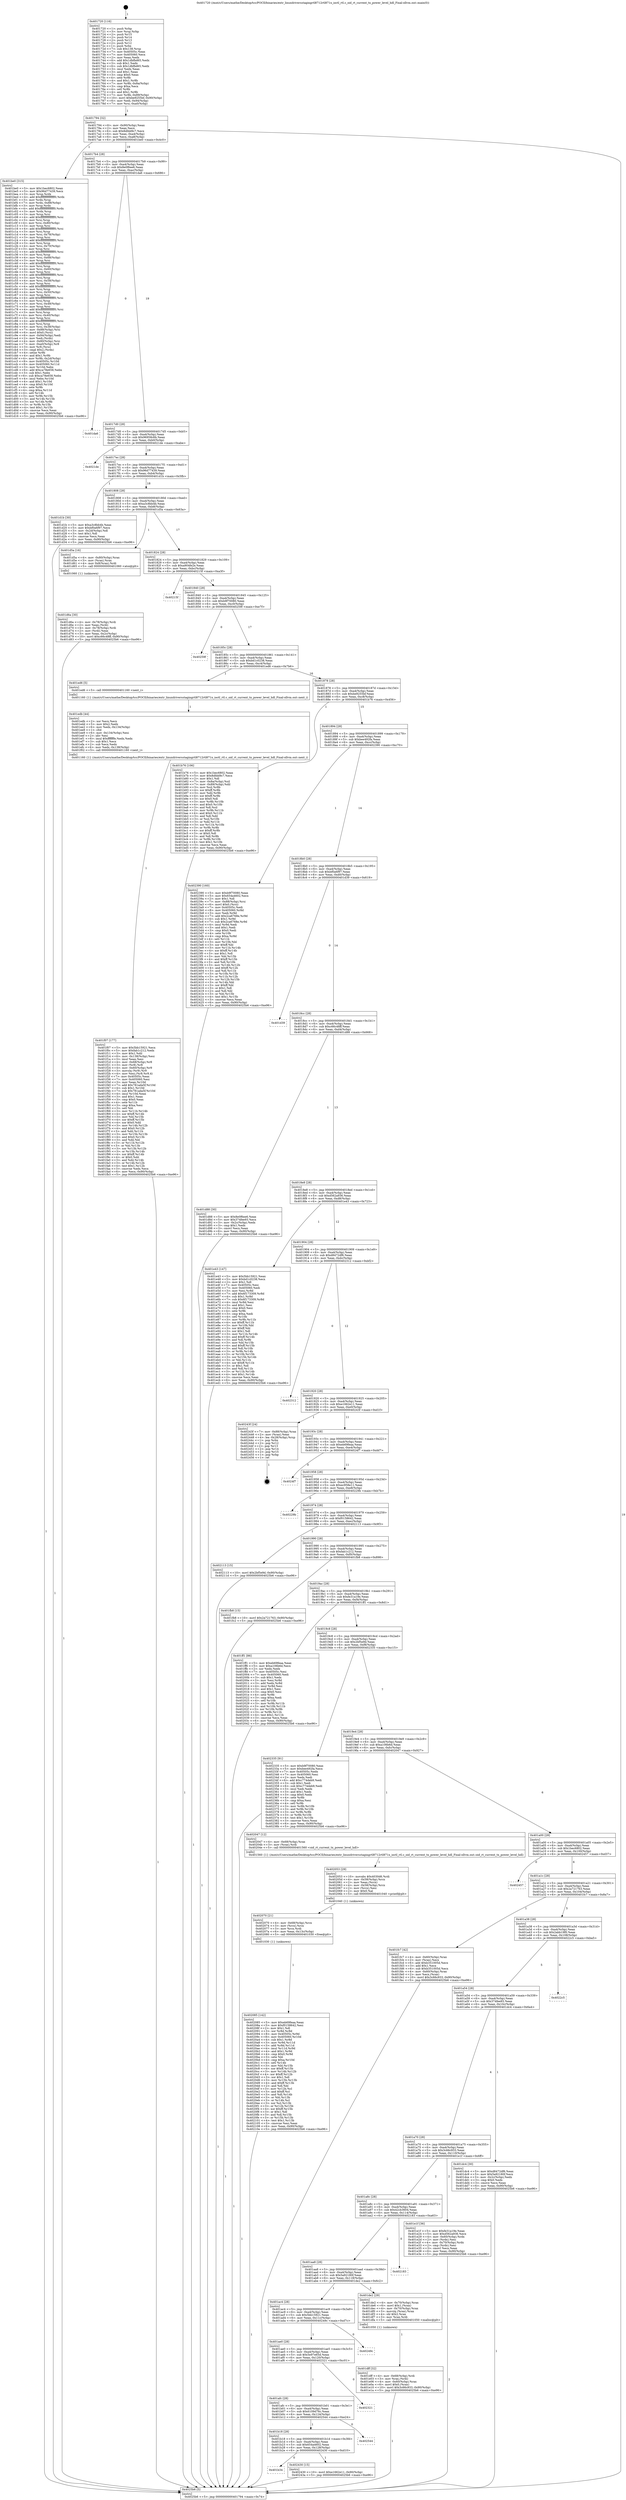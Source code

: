 digraph "0x401720" {
  label = "0x401720 (/mnt/c/Users/mathe/Desktop/tcc/POCII/binaries/extr_linuxdriversstagingrtl8712rtl871x_ioctl_rtl.c_oid_rt_current_tx_power_level_hdl_Final-ollvm.out::main(0))"
  labelloc = "t"
  node[shape=record]

  Entry [label="",width=0.3,height=0.3,shape=circle,fillcolor=black,style=filled]
  "0x401794" [label="{
     0x401794 [32]\l
     | [instrs]\l
     &nbsp;&nbsp;0x401794 \<+6\>: mov -0x90(%rbp),%eax\l
     &nbsp;&nbsp;0x40179a \<+2\>: mov %eax,%ecx\l
     &nbsp;&nbsp;0x40179c \<+6\>: sub $0x8dfdd9c7,%ecx\l
     &nbsp;&nbsp;0x4017a2 \<+6\>: mov %eax,-0xa4(%rbp)\l
     &nbsp;&nbsp;0x4017a8 \<+6\>: mov %ecx,-0xa8(%rbp)\l
     &nbsp;&nbsp;0x4017ae \<+6\>: je 0000000000401be0 \<main+0x4c0\>\l
  }"]
  "0x401be0" [label="{
     0x401be0 [315]\l
     | [instrs]\l
     &nbsp;&nbsp;0x401be0 \<+5\>: mov $0x1bec6802,%eax\l
     &nbsp;&nbsp;0x401be5 \<+5\>: mov $0x96d77439,%ecx\l
     &nbsp;&nbsp;0x401bea \<+3\>: mov %rsp,%rdx\l
     &nbsp;&nbsp;0x401bed \<+4\>: add $0xfffffffffffffff0,%rdx\l
     &nbsp;&nbsp;0x401bf1 \<+3\>: mov %rdx,%rsp\l
     &nbsp;&nbsp;0x401bf4 \<+7\>: mov %rdx,-0x88(%rbp)\l
     &nbsp;&nbsp;0x401bfb \<+3\>: mov %rsp,%rdx\l
     &nbsp;&nbsp;0x401bfe \<+4\>: add $0xfffffffffffffff0,%rdx\l
     &nbsp;&nbsp;0x401c02 \<+3\>: mov %rdx,%rsp\l
     &nbsp;&nbsp;0x401c05 \<+3\>: mov %rsp,%rsi\l
     &nbsp;&nbsp;0x401c08 \<+4\>: add $0xfffffffffffffff0,%rsi\l
     &nbsp;&nbsp;0x401c0c \<+3\>: mov %rsi,%rsp\l
     &nbsp;&nbsp;0x401c0f \<+4\>: mov %rsi,-0x80(%rbp)\l
     &nbsp;&nbsp;0x401c13 \<+3\>: mov %rsp,%rsi\l
     &nbsp;&nbsp;0x401c16 \<+4\>: add $0xfffffffffffffff0,%rsi\l
     &nbsp;&nbsp;0x401c1a \<+3\>: mov %rsi,%rsp\l
     &nbsp;&nbsp;0x401c1d \<+4\>: mov %rsi,-0x78(%rbp)\l
     &nbsp;&nbsp;0x401c21 \<+3\>: mov %rsp,%rsi\l
     &nbsp;&nbsp;0x401c24 \<+4\>: add $0xfffffffffffffff0,%rsi\l
     &nbsp;&nbsp;0x401c28 \<+3\>: mov %rsi,%rsp\l
     &nbsp;&nbsp;0x401c2b \<+4\>: mov %rsi,-0x70(%rbp)\l
     &nbsp;&nbsp;0x401c2f \<+3\>: mov %rsp,%rsi\l
     &nbsp;&nbsp;0x401c32 \<+4\>: add $0xfffffffffffffff0,%rsi\l
     &nbsp;&nbsp;0x401c36 \<+3\>: mov %rsi,%rsp\l
     &nbsp;&nbsp;0x401c39 \<+4\>: mov %rsi,-0x68(%rbp)\l
     &nbsp;&nbsp;0x401c3d \<+3\>: mov %rsp,%rsi\l
     &nbsp;&nbsp;0x401c40 \<+4\>: add $0xfffffffffffffff0,%rsi\l
     &nbsp;&nbsp;0x401c44 \<+3\>: mov %rsi,%rsp\l
     &nbsp;&nbsp;0x401c47 \<+4\>: mov %rsi,-0x60(%rbp)\l
     &nbsp;&nbsp;0x401c4b \<+3\>: mov %rsp,%rsi\l
     &nbsp;&nbsp;0x401c4e \<+4\>: add $0xfffffffffffffff0,%rsi\l
     &nbsp;&nbsp;0x401c52 \<+3\>: mov %rsi,%rsp\l
     &nbsp;&nbsp;0x401c55 \<+4\>: mov %rsi,-0x58(%rbp)\l
     &nbsp;&nbsp;0x401c59 \<+3\>: mov %rsp,%rsi\l
     &nbsp;&nbsp;0x401c5c \<+4\>: add $0xfffffffffffffff0,%rsi\l
     &nbsp;&nbsp;0x401c60 \<+3\>: mov %rsi,%rsp\l
     &nbsp;&nbsp;0x401c63 \<+4\>: mov %rsi,-0x50(%rbp)\l
     &nbsp;&nbsp;0x401c67 \<+3\>: mov %rsp,%rsi\l
     &nbsp;&nbsp;0x401c6a \<+4\>: add $0xfffffffffffffff0,%rsi\l
     &nbsp;&nbsp;0x401c6e \<+3\>: mov %rsi,%rsp\l
     &nbsp;&nbsp;0x401c71 \<+4\>: mov %rsi,-0x48(%rbp)\l
     &nbsp;&nbsp;0x401c75 \<+3\>: mov %rsp,%rsi\l
     &nbsp;&nbsp;0x401c78 \<+4\>: add $0xfffffffffffffff0,%rsi\l
     &nbsp;&nbsp;0x401c7c \<+3\>: mov %rsi,%rsp\l
     &nbsp;&nbsp;0x401c7f \<+4\>: mov %rsi,-0x40(%rbp)\l
     &nbsp;&nbsp;0x401c83 \<+3\>: mov %rsp,%rsi\l
     &nbsp;&nbsp;0x401c86 \<+4\>: add $0xfffffffffffffff0,%rsi\l
     &nbsp;&nbsp;0x401c8a \<+3\>: mov %rsi,%rsp\l
     &nbsp;&nbsp;0x401c8d \<+4\>: mov %rsi,-0x38(%rbp)\l
     &nbsp;&nbsp;0x401c91 \<+7\>: mov -0x88(%rbp),%rsi\l
     &nbsp;&nbsp;0x401c98 \<+6\>: movl $0x0,(%rsi)\l
     &nbsp;&nbsp;0x401c9e \<+6\>: mov -0x94(%rbp),%edi\l
     &nbsp;&nbsp;0x401ca4 \<+2\>: mov %edi,(%rdx)\l
     &nbsp;&nbsp;0x401ca6 \<+4\>: mov -0x80(%rbp),%rsi\l
     &nbsp;&nbsp;0x401caa \<+7\>: mov -0xa0(%rbp),%r8\l
     &nbsp;&nbsp;0x401cb1 \<+3\>: mov %r8,(%rsi)\l
     &nbsp;&nbsp;0x401cb4 \<+3\>: cmpl $0x2,(%rdx)\l
     &nbsp;&nbsp;0x401cb7 \<+4\>: setne %r9b\l
     &nbsp;&nbsp;0x401cbb \<+4\>: and $0x1,%r9b\l
     &nbsp;&nbsp;0x401cbf \<+4\>: mov %r9b,-0x2d(%rbp)\l
     &nbsp;&nbsp;0x401cc3 \<+8\>: mov 0x40505c,%r10d\l
     &nbsp;&nbsp;0x401ccb \<+8\>: mov 0x405060,%r11d\l
     &nbsp;&nbsp;0x401cd3 \<+3\>: mov %r10d,%ebx\l
     &nbsp;&nbsp;0x401cd6 \<+6\>: add $0xca78e658,%ebx\l
     &nbsp;&nbsp;0x401cdc \<+3\>: sub $0x1,%ebx\l
     &nbsp;&nbsp;0x401cdf \<+6\>: sub $0xca78e658,%ebx\l
     &nbsp;&nbsp;0x401ce5 \<+4\>: imul %ebx,%r10d\l
     &nbsp;&nbsp;0x401ce9 \<+4\>: and $0x1,%r10d\l
     &nbsp;&nbsp;0x401ced \<+4\>: cmp $0x0,%r10d\l
     &nbsp;&nbsp;0x401cf1 \<+4\>: sete %r9b\l
     &nbsp;&nbsp;0x401cf5 \<+4\>: cmp $0xa,%r11d\l
     &nbsp;&nbsp;0x401cf9 \<+4\>: setl %r14b\l
     &nbsp;&nbsp;0x401cfd \<+3\>: mov %r9b,%r15b\l
     &nbsp;&nbsp;0x401d00 \<+3\>: and %r14b,%r15b\l
     &nbsp;&nbsp;0x401d03 \<+3\>: xor %r14b,%r9b\l
     &nbsp;&nbsp;0x401d06 \<+3\>: or %r9b,%r15b\l
     &nbsp;&nbsp;0x401d09 \<+4\>: test $0x1,%r15b\l
     &nbsp;&nbsp;0x401d0d \<+3\>: cmovne %ecx,%eax\l
     &nbsp;&nbsp;0x401d10 \<+6\>: mov %eax,-0x90(%rbp)\l
     &nbsp;&nbsp;0x401d16 \<+5\>: jmp 00000000004025b6 \<main+0xe96\>\l
  }"]
  "0x4017b4" [label="{
     0x4017b4 [28]\l
     | [instrs]\l
     &nbsp;&nbsp;0x4017b4 \<+5\>: jmp 00000000004017b9 \<main+0x99\>\l
     &nbsp;&nbsp;0x4017b9 \<+6\>: mov -0xa4(%rbp),%eax\l
     &nbsp;&nbsp;0x4017bf \<+5\>: sub $0x8e0f6ee6,%eax\l
     &nbsp;&nbsp;0x4017c4 \<+6\>: mov %eax,-0xac(%rbp)\l
     &nbsp;&nbsp;0x4017ca \<+6\>: je 0000000000401da6 \<main+0x686\>\l
  }"]
  Exit [label="",width=0.3,height=0.3,shape=circle,fillcolor=black,style=filled,peripheries=2]
  "0x401da6" [label="{
     0x401da6\l
  }", style=dashed]
  "0x4017d0" [label="{
     0x4017d0 [28]\l
     | [instrs]\l
     &nbsp;&nbsp;0x4017d0 \<+5\>: jmp 00000000004017d5 \<main+0xb5\>\l
     &nbsp;&nbsp;0x4017d5 \<+6\>: mov -0xa4(%rbp),%eax\l
     &nbsp;&nbsp;0x4017db \<+5\>: sub $0x96958c6b,%eax\l
     &nbsp;&nbsp;0x4017e0 \<+6\>: mov %eax,-0xb0(%rbp)\l
     &nbsp;&nbsp;0x4017e6 \<+6\>: je 00000000004021de \<main+0xabe\>\l
  }"]
  "0x401b34" [label="{
     0x401b34\l
  }", style=dashed]
  "0x4021de" [label="{
     0x4021de\l
  }", style=dashed]
  "0x4017ec" [label="{
     0x4017ec [28]\l
     | [instrs]\l
     &nbsp;&nbsp;0x4017ec \<+5\>: jmp 00000000004017f1 \<main+0xd1\>\l
     &nbsp;&nbsp;0x4017f1 \<+6\>: mov -0xa4(%rbp),%eax\l
     &nbsp;&nbsp;0x4017f7 \<+5\>: sub $0x96d77439,%eax\l
     &nbsp;&nbsp;0x4017fc \<+6\>: mov %eax,-0xb4(%rbp)\l
     &nbsp;&nbsp;0x401802 \<+6\>: je 0000000000401d1b \<main+0x5fb\>\l
  }"]
  "0x402430" [label="{
     0x402430 [15]\l
     | [instrs]\l
     &nbsp;&nbsp;0x402430 \<+10\>: movl $0xe1662e11,-0x90(%rbp)\l
     &nbsp;&nbsp;0x40243a \<+5\>: jmp 00000000004025b6 \<main+0xe96\>\l
  }"]
  "0x401d1b" [label="{
     0x401d1b [30]\l
     | [instrs]\l
     &nbsp;&nbsp;0x401d1b \<+5\>: mov $0xa3c8bb4b,%eax\l
     &nbsp;&nbsp;0x401d20 \<+5\>: mov $0xbf0a6f97,%ecx\l
     &nbsp;&nbsp;0x401d25 \<+3\>: mov -0x2d(%rbp),%dl\l
     &nbsp;&nbsp;0x401d28 \<+3\>: test $0x1,%dl\l
     &nbsp;&nbsp;0x401d2b \<+3\>: cmovne %ecx,%eax\l
     &nbsp;&nbsp;0x401d2e \<+6\>: mov %eax,-0x90(%rbp)\l
     &nbsp;&nbsp;0x401d34 \<+5\>: jmp 00000000004025b6 \<main+0xe96\>\l
  }"]
  "0x401808" [label="{
     0x401808 [28]\l
     | [instrs]\l
     &nbsp;&nbsp;0x401808 \<+5\>: jmp 000000000040180d \<main+0xed\>\l
     &nbsp;&nbsp;0x40180d \<+6\>: mov -0xa4(%rbp),%eax\l
     &nbsp;&nbsp;0x401813 \<+5\>: sub $0xa3c8bb4b,%eax\l
     &nbsp;&nbsp;0x401818 \<+6\>: mov %eax,-0xb8(%rbp)\l
     &nbsp;&nbsp;0x40181e \<+6\>: je 0000000000401d5a \<main+0x63a\>\l
  }"]
  "0x401b18" [label="{
     0x401b18 [28]\l
     | [instrs]\l
     &nbsp;&nbsp;0x401b18 \<+5\>: jmp 0000000000401b1d \<main+0x3fd\>\l
     &nbsp;&nbsp;0x401b1d \<+6\>: mov -0xa4(%rbp),%eax\l
     &nbsp;&nbsp;0x401b23 \<+5\>: sub $0x654a4602,%eax\l
     &nbsp;&nbsp;0x401b28 \<+6\>: mov %eax,-0x128(%rbp)\l
     &nbsp;&nbsp;0x401b2e \<+6\>: je 0000000000402430 \<main+0xd10\>\l
  }"]
  "0x401d5a" [label="{
     0x401d5a [16]\l
     | [instrs]\l
     &nbsp;&nbsp;0x401d5a \<+4\>: mov -0x80(%rbp),%rax\l
     &nbsp;&nbsp;0x401d5e \<+3\>: mov (%rax),%rax\l
     &nbsp;&nbsp;0x401d61 \<+4\>: mov 0x8(%rax),%rdi\l
     &nbsp;&nbsp;0x401d65 \<+5\>: call 0000000000401060 \<atoi@plt\>\l
     | [calls]\l
     &nbsp;&nbsp;0x401060 \{1\} (unknown)\l
  }"]
  "0x401824" [label="{
     0x401824 [28]\l
     | [instrs]\l
     &nbsp;&nbsp;0x401824 \<+5\>: jmp 0000000000401829 \<main+0x109\>\l
     &nbsp;&nbsp;0x401829 \<+6\>: mov -0xa4(%rbp),%eax\l
     &nbsp;&nbsp;0x40182f \<+5\>: sub $0xa904fe2e,%eax\l
     &nbsp;&nbsp;0x401834 \<+6\>: mov %eax,-0xbc(%rbp)\l
     &nbsp;&nbsp;0x40183a \<+6\>: je 000000000040215f \<main+0xa3f\>\l
  }"]
  "0x402544" [label="{
     0x402544\l
  }", style=dashed]
  "0x40215f" [label="{
     0x40215f\l
  }", style=dashed]
  "0x401840" [label="{
     0x401840 [28]\l
     | [instrs]\l
     &nbsp;&nbsp;0x401840 \<+5\>: jmp 0000000000401845 \<main+0x125\>\l
     &nbsp;&nbsp;0x401845 \<+6\>: mov -0xa4(%rbp),%eax\l
     &nbsp;&nbsp;0x40184b \<+5\>: sub $0xb9f70080,%eax\l
     &nbsp;&nbsp;0x401850 \<+6\>: mov %eax,-0xc0(%rbp)\l
     &nbsp;&nbsp;0x401856 \<+6\>: je 000000000040259f \<main+0xe7f\>\l
  }"]
  "0x401afc" [label="{
     0x401afc [28]\l
     | [instrs]\l
     &nbsp;&nbsp;0x401afc \<+5\>: jmp 0000000000401b01 \<main+0x3e1\>\l
     &nbsp;&nbsp;0x401b01 \<+6\>: mov -0xa4(%rbp),%eax\l
     &nbsp;&nbsp;0x401b07 \<+5\>: sub $0x6109d76c,%eax\l
     &nbsp;&nbsp;0x401b0c \<+6\>: mov %eax,-0x124(%rbp)\l
     &nbsp;&nbsp;0x401b12 \<+6\>: je 0000000000402544 \<main+0xe24\>\l
  }"]
  "0x40259f" [label="{
     0x40259f\l
  }", style=dashed]
  "0x40185c" [label="{
     0x40185c [28]\l
     | [instrs]\l
     &nbsp;&nbsp;0x40185c \<+5\>: jmp 0000000000401861 \<main+0x141\>\l
     &nbsp;&nbsp;0x401861 \<+6\>: mov -0xa4(%rbp),%eax\l
     &nbsp;&nbsp;0x401867 \<+5\>: sub $0xbd1c0238,%eax\l
     &nbsp;&nbsp;0x40186c \<+6\>: mov %eax,-0xc4(%rbp)\l
     &nbsp;&nbsp;0x401872 \<+6\>: je 0000000000401ed6 \<main+0x7b6\>\l
  }"]
  "0x402321" [label="{
     0x402321\l
  }", style=dashed]
  "0x401ed6" [label="{
     0x401ed6 [5]\l
     | [instrs]\l
     &nbsp;&nbsp;0x401ed6 \<+5\>: call 0000000000401160 \<next_i\>\l
     | [calls]\l
     &nbsp;&nbsp;0x401160 \{1\} (/mnt/c/Users/mathe/Desktop/tcc/POCII/binaries/extr_linuxdriversstagingrtl8712rtl871x_ioctl_rtl.c_oid_rt_current_tx_power_level_hdl_Final-ollvm.out::next_i)\l
  }"]
  "0x401878" [label="{
     0x401878 [28]\l
     | [instrs]\l
     &nbsp;&nbsp;0x401878 \<+5\>: jmp 000000000040187d \<main+0x15d\>\l
     &nbsp;&nbsp;0x40187d \<+6\>: mov -0xa4(%rbp),%eax\l
     &nbsp;&nbsp;0x401883 \<+5\>: sub $0xbe9255bf,%eax\l
     &nbsp;&nbsp;0x401888 \<+6\>: mov %eax,-0xc8(%rbp)\l
     &nbsp;&nbsp;0x40188e \<+6\>: je 0000000000401b76 \<main+0x456\>\l
  }"]
  "0x401ae0" [label="{
     0x401ae0 [28]\l
     | [instrs]\l
     &nbsp;&nbsp;0x401ae0 \<+5\>: jmp 0000000000401ae5 \<main+0x3c5\>\l
     &nbsp;&nbsp;0x401ae5 \<+6\>: mov -0xa4(%rbp),%eax\l
     &nbsp;&nbsp;0x401aeb \<+5\>: sub $0x5e97e65d,%eax\l
     &nbsp;&nbsp;0x401af0 \<+6\>: mov %eax,-0x120(%rbp)\l
     &nbsp;&nbsp;0x401af6 \<+6\>: je 0000000000402321 \<main+0xc01\>\l
  }"]
  "0x401b76" [label="{
     0x401b76 [106]\l
     | [instrs]\l
     &nbsp;&nbsp;0x401b76 \<+5\>: mov $0x1bec6802,%eax\l
     &nbsp;&nbsp;0x401b7b \<+5\>: mov $0x8dfdd9c7,%ecx\l
     &nbsp;&nbsp;0x401b80 \<+2\>: mov $0x1,%dl\l
     &nbsp;&nbsp;0x401b82 \<+7\>: mov -0x8a(%rbp),%sil\l
     &nbsp;&nbsp;0x401b89 \<+7\>: mov -0x89(%rbp),%dil\l
     &nbsp;&nbsp;0x401b90 \<+3\>: mov %sil,%r8b\l
     &nbsp;&nbsp;0x401b93 \<+4\>: xor $0xff,%r8b\l
     &nbsp;&nbsp;0x401b97 \<+3\>: mov %dil,%r9b\l
     &nbsp;&nbsp;0x401b9a \<+4\>: xor $0xff,%r9b\l
     &nbsp;&nbsp;0x401b9e \<+3\>: xor $0x0,%dl\l
     &nbsp;&nbsp;0x401ba1 \<+3\>: mov %r8b,%r10b\l
     &nbsp;&nbsp;0x401ba4 \<+4\>: and $0x0,%r10b\l
     &nbsp;&nbsp;0x401ba8 \<+3\>: and %dl,%sil\l
     &nbsp;&nbsp;0x401bab \<+3\>: mov %r9b,%r11b\l
     &nbsp;&nbsp;0x401bae \<+4\>: and $0x0,%r11b\l
     &nbsp;&nbsp;0x401bb2 \<+3\>: and %dl,%dil\l
     &nbsp;&nbsp;0x401bb5 \<+3\>: or %sil,%r10b\l
     &nbsp;&nbsp;0x401bb8 \<+3\>: or %dil,%r11b\l
     &nbsp;&nbsp;0x401bbb \<+3\>: xor %r11b,%r10b\l
     &nbsp;&nbsp;0x401bbe \<+3\>: or %r9b,%r8b\l
     &nbsp;&nbsp;0x401bc1 \<+4\>: xor $0xff,%r8b\l
     &nbsp;&nbsp;0x401bc5 \<+3\>: or $0x0,%dl\l
     &nbsp;&nbsp;0x401bc8 \<+3\>: and %dl,%r8b\l
     &nbsp;&nbsp;0x401bcb \<+3\>: or %r8b,%r10b\l
     &nbsp;&nbsp;0x401bce \<+4\>: test $0x1,%r10b\l
     &nbsp;&nbsp;0x401bd2 \<+3\>: cmovne %ecx,%eax\l
     &nbsp;&nbsp;0x401bd5 \<+6\>: mov %eax,-0x90(%rbp)\l
     &nbsp;&nbsp;0x401bdb \<+5\>: jmp 00000000004025b6 \<main+0xe96\>\l
  }"]
  "0x401894" [label="{
     0x401894 [28]\l
     | [instrs]\l
     &nbsp;&nbsp;0x401894 \<+5\>: jmp 0000000000401899 \<main+0x179\>\l
     &nbsp;&nbsp;0x401899 \<+6\>: mov -0xa4(%rbp),%eax\l
     &nbsp;&nbsp;0x40189f \<+5\>: sub $0xbee492fa,%eax\l
     &nbsp;&nbsp;0x4018a4 \<+6\>: mov %eax,-0xcc(%rbp)\l
     &nbsp;&nbsp;0x4018aa \<+6\>: je 0000000000402390 \<main+0xc70\>\l
  }"]
  "0x4025b6" [label="{
     0x4025b6 [5]\l
     | [instrs]\l
     &nbsp;&nbsp;0x4025b6 \<+5\>: jmp 0000000000401794 \<main+0x74\>\l
  }"]
  "0x401720" [label="{
     0x401720 [116]\l
     | [instrs]\l
     &nbsp;&nbsp;0x401720 \<+1\>: push %rbp\l
     &nbsp;&nbsp;0x401721 \<+3\>: mov %rsp,%rbp\l
     &nbsp;&nbsp;0x401724 \<+2\>: push %r15\l
     &nbsp;&nbsp;0x401726 \<+2\>: push %r14\l
     &nbsp;&nbsp;0x401728 \<+2\>: push %r13\l
     &nbsp;&nbsp;0x40172a \<+2\>: push %r12\l
     &nbsp;&nbsp;0x40172c \<+1\>: push %rbx\l
     &nbsp;&nbsp;0x40172d \<+7\>: sub $0x138,%rsp\l
     &nbsp;&nbsp;0x401734 \<+7\>: mov 0x40505c,%eax\l
     &nbsp;&nbsp;0x40173b \<+7\>: mov 0x405060,%ecx\l
     &nbsp;&nbsp;0x401742 \<+2\>: mov %eax,%edx\l
     &nbsp;&nbsp;0x401744 \<+6\>: add $0x1dbfbd65,%edx\l
     &nbsp;&nbsp;0x40174a \<+3\>: sub $0x1,%edx\l
     &nbsp;&nbsp;0x40174d \<+6\>: sub $0x1dbfbd65,%edx\l
     &nbsp;&nbsp;0x401753 \<+3\>: imul %edx,%eax\l
     &nbsp;&nbsp;0x401756 \<+3\>: and $0x1,%eax\l
     &nbsp;&nbsp;0x401759 \<+3\>: cmp $0x0,%eax\l
     &nbsp;&nbsp;0x40175c \<+4\>: sete %r8b\l
     &nbsp;&nbsp;0x401760 \<+4\>: and $0x1,%r8b\l
     &nbsp;&nbsp;0x401764 \<+7\>: mov %r8b,-0x8a(%rbp)\l
     &nbsp;&nbsp;0x40176b \<+3\>: cmp $0xa,%ecx\l
     &nbsp;&nbsp;0x40176e \<+4\>: setl %r8b\l
     &nbsp;&nbsp;0x401772 \<+4\>: and $0x1,%r8b\l
     &nbsp;&nbsp;0x401776 \<+7\>: mov %r8b,-0x89(%rbp)\l
     &nbsp;&nbsp;0x40177d \<+10\>: movl $0xbe9255bf,-0x90(%rbp)\l
     &nbsp;&nbsp;0x401787 \<+6\>: mov %edi,-0x94(%rbp)\l
     &nbsp;&nbsp;0x40178d \<+7\>: mov %rsi,-0xa0(%rbp)\l
  }"]
  "0x40249c" [label="{
     0x40249c\l
  }", style=dashed]
  "0x401d6a" [label="{
     0x401d6a [30]\l
     | [instrs]\l
     &nbsp;&nbsp;0x401d6a \<+4\>: mov -0x78(%rbp),%rdi\l
     &nbsp;&nbsp;0x401d6e \<+2\>: mov %eax,(%rdi)\l
     &nbsp;&nbsp;0x401d70 \<+4\>: mov -0x78(%rbp),%rdi\l
     &nbsp;&nbsp;0x401d74 \<+2\>: mov (%rdi),%eax\l
     &nbsp;&nbsp;0x401d76 \<+3\>: mov %eax,-0x2c(%rbp)\l
     &nbsp;&nbsp;0x401d79 \<+10\>: movl $0xc66c48ff,-0x90(%rbp)\l
     &nbsp;&nbsp;0x401d83 \<+5\>: jmp 00000000004025b6 \<main+0xe96\>\l
  }"]
  "0x402085" [label="{
     0x402085 [142]\l
     | [instrs]\l
     &nbsp;&nbsp;0x402085 \<+5\>: mov $0xeb69feaa,%eax\l
     &nbsp;&nbsp;0x40208a \<+5\>: mov $0xf0158642,%esi\l
     &nbsp;&nbsp;0x40208f \<+2\>: mov $0x1,%dl\l
     &nbsp;&nbsp;0x402091 \<+3\>: xor %r8d,%r8d\l
     &nbsp;&nbsp;0x402094 \<+8\>: mov 0x40505c,%r9d\l
     &nbsp;&nbsp;0x40209c \<+8\>: mov 0x405060,%r10d\l
     &nbsp;&nbsp;0x4020a4 \<+4\>: sub $0x1,%r8d\l
     &nbsp;&nbsp;0x4020a8 \<+3\>: mov %r9d,%r11d\l
     &nbsp;&nbsp;0x4020ab \<+3\>: add %r8d,%r11d\l
     &nbsp;&nbsp;0x4020ae \<+4\>: imul %r11d,%r9d\l
     &nbsp;&nbsp;0x4020b2 \<+4\>: and $0x1,%r9d\l
     &nbsp;&nbsp;0x4020b6 \<+4\>: cmp $0x0,%r9d\l
     &nbsp;&nbsp;0x4020ba \<+3\>: sete %bl\l
     &nbsp;&nbsp;0x4020bd \<+4\>: cmp $0xa,%r10d\l
     &nbsp;&nbsp;0x4020c1 \<+4\>: setl %r14b\l
     &nbsp;&nbsp;0x4020c5 \<+3\>: mov %bl,%r15b\l
     &nbsp;&nbsp;0x4020c8 \<+4\>: xor $0xff,%r15b\l
     &nbsp;&nbsp;0x4020cc \<+3\>: mov %r14b,%r12b\l
     &nbsp;&nbsp;0x4020cf \<+4\>: xor $0xff,%r12b\l
     &nbsp;&nbsp;0x4020d3 \<+3\>: xor $0x1,%dl\l
     &nbsp;&nbsp;0x4020d6 \<+3\>: mov %r15b,%r13b\l
     &nbsp;&nbsp;0x4020d9 \<+4\>: and $0xff,%r13b\l
     &nbsp;&nbsp;0x4020dd \<+2\>: and %dl,%bl\l
     &nbsp;&nbsp;0x4020df \<+3\>: mov %r12b,%cl\l
     &nbsp;&nbsp;0x4020e2 \<+3\>: and $0xff,%cl\l
     &nbsp;&nbsp;0x4020e5 \<+3\>: and %dl,%r14b\l
     &nbsp;&nbsp;0x4020e8 \<+3\>: or %bl,%r13b\l
     &nbsp;&nbsp;0x4020eb \<+3\>: or %r14b,%cl\l
     &nbsp;&nbsp;0x4020ee \<+3\>: xor %cl,%r13b\l
     &nbsp;&nbsp;0x4020f1 \<+3\>: or %r12b,%r15b\l
     &nbsp;&nbsp;0x4020f4 \<+4\>: xor $0xff,%r15b\l
     &nbsp;&nbsp;0x4020f8 \<+3\>: or $0x1,%dl\l
     &nbsp;&nbsp;0x4020fb \<+3\>: and %dl,%r15b\l
     &nbsp;&nbsp;0x4020fe \<+3\>: or %r15b,%r13b\l
     &nbsp;&nbsp;0x402101 \<+4\>: test $0x1,%r13b\l
     &nbsp;&nbsp;0x402105 \<+3\>: cmovne %esi,%eax\l
     &nbsp;&nbsp;0x402108 \<+6\>: mov %eax,-0x90(%rbp)\l
     &nbsp;&nbsp;0x40210e \<+5\>: jmp 00000000004025b6 \<main+0xe96\>\l
  }"]
  "0x402390" [label="{
     0x402390 [160]\l
     | [instrs]\l
     &nbsp;&nbsp;0x402390 \<+5\>: mov $0xb9f70080,%eax\l
     &nbsp;&nbsp;0x402395 \<+5\>: mov $0x654a4602,%ecx\l
     &nbsp;&nbsp;0x40239a \<+2\>: mov $0x1,%dl\l
     &nbsp;&nbsp;0x40239c \<+7\>: mov -0x88(%rbp),%rsi\l
     &nbsp;&nbsp;0x4023a3 \<+6\>: movl $0x0,(%rsi)\l
     &nbsp;&nbsp;0x4023a9 \<+7\>: mov 0x40505c,%edi\l
     &nbsp;&nbsp;0x4023b0 \<+8\>: mov 0x405060,%r8d\l
     &nbsp;&nbsp;0x4023b8 \<+3\>: mov %edi,%r9d\l
     &nbsp;&nbsp;0x4023bb \<+7\>: add $0x2ca6768e,%r9d\l
     &nbsp;&nbsp;0x4023c2 \<+4\>: sub $0x1,%r9d\l
     &nbsp;&nbsp;0x4023c6 \<+7\>: sub $0x2ca6768e,%r9d\l
     &nbsp;&nbsp;0x4023cd \<+4\>: imul %r9d,%edi\l
     &nbsp;&nbsp;0x4023d1 \<+3\>: and $0x1,%edi\l
     &nbsp;&nbsp;0x4023d4 \<+3\>: cmp $0x0,%edi\l
     &nbsp;&nbsp;0x4023d7 \<+4\>: sete %r10b\l
     &nbsp;&nbsp;0x4023db \<+4\>: cmp $0xa,%r8d\l
     &nbsp;&nbsp;0x4023df \<+4\>: setl %r11b\l
     &nbsp;&nbsp;0x4023e3 \<+3\>: mov %r10b,%bl\l
     &nbsp;&nbsp;0x4023e6 \<+3\>: xor $0xff,%bl\l
     &nbsp;&nbsp;0x4023e9 \<+3\>: mov %r11b,%r14b\l
     &nbsp;&nbsp;0x4023ec \<+4\>: xor $0xff,%r14b\l
     &nbsp;&nbsp;0x4023f0 \<+3\>: xor $0x1,%dl\l
     &nbsp;&nbsp;0x4023f3 \<+3\>: mov %bl,%r15b\l
     &nbsp;&nbsp;0x4023f6 \<+4\>: and $0xff,%r15b\l
     &nbsp;&nbsp;0x4023fa \<+3\>: and %dl,%r10b\l
     &nbsp;&nbsp;0x4023fd \<+3\>: mov %r14b,%r12b\l
     &nbsp;&nbsp;0x402400 \<+4\>: and $0xff,%r12b\l
     &nbsp;&nbsp;0x402404 \<+3\>: and %dl,%r11b\l
     &nbsp;&nbsp;0x402407 \<+3\>: or %r10b,%r15b\l
     &nbsp;&nbsp;0x40240a \<+3\>: or %r11b,%r12b\l
     &nbsp;&nbsp;0x40240d \<+3\>: xor %r12b,%r15b\l
     &nbsp;&nbsp;0x402410 \<+3\>: or %r14b,%bl\l
     &nbsp;&nbsp;0x402413 \<+3\>: xor $0xff,%bl\l
     &nbsp;&nbsp;0x402416 \<+3\>: or $0x1,%dl\l
     &nbsp;&nbsp;0x402419 \<+2\>: and %dl,%bl\l
     &nbsp;&nbsp;0x40241b \<+3\>: or %bl,%r15b\l
     &nbsp;&nbsp;0x40241e \<+4\>: test $0x1,%r15b\l
     &nbsp;&nbsp;0x402422 \<+3\>: cmovne %ecx,%eax\l
     &nbsp;&nbsp;0x402425 \<+6\>: mov %eax,-0x90(%rbp)\l
     &nbsp;&nbsp;0x40242b \<+5\>: jmp 00000000004025b6 \<main+0xe96\>\l
  }"]
  "0x4018b0" [label="{
     0x4018b0 [28]\l
     | [instrs]\l
     &nbsp;&nbsp;0x4018b0 \<+5\>: jmp 00000000004018b5 \<main+0x195\>\l
     &nbsp;&nbsp;0x4018b5 \<+6\>: mov -0xa4(%rbp),%eax\l
     &nbsp;&nbsp;0x4018bb \<+5\>: sub $0xbf0a6f97,%eax\l
     &nbsp;&nbsp;0x4018c0 \<+6\>: mov %eax,-0xd0(%rbp)\l
     &nbsp;&nbsp;0x4018c6 \<+6\>: je 0000000000401d39 \<main+0x619\>\l
  }"]
  "0x402070" [label="{
     0x402070 [21]\l
     | [instrs]\l
     &nbsp;&nbsp;0x402070 \<+4\>: mov -0x68(%rbp),%rcx\l
     &nbsp;&nbsp;0x402074 \<+3\>: mov (%rcx),%rcx\l
     &nbsp;&nbsp;0x402077 \<+3\>: mov %rcx,%rdi\l
     &nbsp;&nbsp;0x40207a \<+6\>: mov %eax,-0x13c(%rbp)\l
     &nbsp;&nbsp;0x402080 \<+5\>: call 0000000000401030 \<free@plt\>\l
     | [calls]\l
     &nbsp;&nbsp;0x401030 \{1\} (unknown)\l
  }"]
  "0x401d39" [label="{
     0x401d39\l
  }", style=dashed]
  "0x4018cc" [label="{
     0x4018cc [28]\l
     | [instrs]\l
     &nbsp;&nbsp;0x4018cc \<+5\>: jmp 00000000004018d1 \<main+0x1b1\>\l
     &nbsp;&nbsp;0x4018d1 \<+6\>: mov -0xa4(%rbp),%eax\l
     &nbsp;&nbsp;0x4018d7 \<+5\>: sub $0xc66c48ff,%eax\l
     &nbsp;&nbsp;0x4018dc \<+6\>: mov %eax,-0xd4(%rbp)\l
     &nbsp;&nbsp;0x4018e2 \<+6\>: je 0000000000401d88 \<main+0x668\>\l
  }"]
  "0x402053" [label="{
     0x402053 [29]\l
     | [instrs]\l
     &nbsp;&nbsp;0x402053 \<+10\>: movabs $0x4030d6,%rdi\l
     &nbsp;&nbsp;0x40205d \<+4\>: mov -0x58(%rbp),%rcx\l
     &nbsp;&nbsp;0x402061 \<+2\>: mov %eax,(%rcx)\l
     &nbsp;&nbsp;0x402063 \<+4\>: mov -0x58(%rbp),%rcx\l
     &nbsp;&nbsp;0x402067 \<+2\>: mov (%rcx),%esi\l
     &nbsp;&nbsp;0x402069 \<+2\>: mov $0x0,%al\l
     &nbsp;&nbsp;0x40206b \<+5\>: call 0000000000401040 \<printf@plt\>\l
     | [calls]\l
     &nbsp;&nbsp;0x401040 \{1\} (unknown)\l
  }"]
  "0x401d88" [label="{
     0x401d88 [30]\l
     | [instrs]\l
     &nbsp;&nbsp;0x401d88 \<+5\>: mov $0x8e0f6ee6,%eax\l
     &nbsp;&nbsp;0x401d8d \<+5\>: mov $0x374fee93,%ecx\l
     &nbsp;&nbsp;0x401d92 \<+3\>: mov -0x2c(%rbp),%edx\l
     &nbsp;&nbsp;0x401d95 \<+3\>: cmp $0x1,%edx\l
     &nbsp;&nbsp;0x401d98 \<+3\>: cmovl %ecx,%eax\l
     &nbsp;&nbsp;0x401d9b \<+6\>: mov %eax,-0x90(%rbp)\l
     &nbsp;&nbsp;0x401da1 \<+5\>: jmp 00000000004025b6 \<main+0xe96\>\l
  }"]
  "0x4018e8" [label="{
     0x4018e8 [28]\l
     | [instrs]\l
     &nbsp;&nbsp;0x4018e8 \<+5\>: jmp 00000000004018ed \<main+0x1cd\>\l
     &nbsp;&nbsp;0x4018ed \<+6\>: mov -0xa4(%rbp),%eax\l
     &nbsp;&nbsp;0x4018f3 \<+5\>: sub $0xd562a936,%eax\l
     &nbsp;&nbsp;0x4018f8 \<+6\>: mov %eax,-0xd8(%rbp)\l
     &nbsp;&nbsp;0x4018fe \<+6\>: je 0000000000401e43 \<main+0x723\>\l
  }"]
  "0x401f07" [label="{
     0x401f07 [177]\l
     | [instrs]\l
     &nbsp;&nbsp;0x401f07 \<+5\>: mov $0x5bb15921,%ecx\l
     &nbsp;&nbsp;0x401f0c \<+5\>: mov $0xfab1c212,%edx\l
     &nbsp;&nbsp;0x401f11 \<+3\>: mov $0x1,%dil\l
     &nbsp;&nbsp;0x401f14 \<+6\>: mov -0x138(%rbp),%esi\l
     &nbsp;&nbsp;0x401f1a \<+3\>: imul %eax,%esi\l
     &nbsp;&nbsp;0x401f1d \<+4\>: mov -0x68(%rbp),%r8\l
     &nbsp;&nbsp;0x401f21 \<+3\>: mov (%r8),%r8\l
     &nbsp;&nbsp;0x401f24 \<+4\>: mov -0x60(%rbp),%r9\l
     &nbsp;&nbsp;0x401f28 \<+3\>: movslq (%r9),%r9\l
     &nbsp;&nbsp;0x401f2b \<+4\>: mov %esi,(%r8,%r9,4)\l
     &nbsp;&nbsp;0x401f2f \<+7\>: mov 0x40505c,%eax\l
     &nbsp;&nbsp;0x401f36 \<+7\>: mov 0x405060,%esi\l
     &nbsp;&nbsp;0x401f3d \<+3\>: mov %eax,%r10d\l
     &nbsp;&nbsp;0x401f40 \<+7\>: add $0x781ada5f,%r10d\l
     &nbsp;&nbsp;0x401f47 \<+4\>: sub $0x1,%r10d\l
     &nbsp;&nbsp;0x401f4b \<+7\>: sub $0x781ada5f,%r10d\l
     &nbsp;&nbsp;0x401f52 \<+4\>: imul %r10d,%eax\l
     &nbsp;&nbsp;0x401f56 \<+3\>: and $0x1,%eax\l
     &nbsp;&nbsp;0x401f59 \<+3\>: cmp $0x0,%eax\l
     &nbsp;&nbsp;0x401f5c \<+4\>: sete %r11b\l
     &nbsp;&nbsp;0x401f60 \<+3\>: cmp $0xa,%esi\l
     &nbsp;&nbsp;0x401f63 \<+3\>: setl %bl\l
     &nbsp;&nbsp;0x401f66 \<+3\>: mov %r11b,%r14b\l
     &nbsp;&nbsp;0x401f69 \<+4\>: xor $0xff,%r14b\l
     &nbsp;&nbsp;0x401f6d \<+3\>: mov %bl,%r15b\l
     &nbsp;&nbsp;0x401f70 \<+4\>: xor $0xff,%r15b\l
     &nbsp;&nbsp;0x401f74 \<+4\>: xor $0x0,%dil\l
     &nbsp;&nbsp;0x401f78 \<+3\>: mov %r14b,%r12b\l
     &nbsp;&nbsp;0x401f7b \<+4\>: and $0x0,%r12b\l
     &nbsp;&nbsp;0x401f7f \<+3\>: and %dil,%r11b\l
     &nbsp;&nbsp;0x401f82 \<+3\>: mov %r15b,%r13b\l
     &nbsp;&nbsp;0x401f85 \<+4\>: and $0x0,%r13b\l
     &nbsp;&nbsp;0x401f89 \<+3\>: and %dil,%bl\l
     &nbsp;&nbsp;0x401f8c \<+3\>: or %r11b,%r12b\l
     &nbsp;&nbsp;0x401f8f \<+3\>: or %bl,%r13b\l
     &nbsp;&nbsp;0x401f92 \<+3\>: xor %r13b,%r12b\l
     &nbsp;&nbsp;0x401f95 \<+3\>: or %r15b,%r14b\l
     &nbsp;&nbsp;0x401f98 \<+4\>: xor $0xff,%r14b\l
     &nbsp;&nbsp;0x401f9c \<+4\>: or $0x0,%dil\l
     &nbsp;&nbsp;0x401fa0 \<+3\>: and %dil,%r14b\l
     &nbsp;&nbsp;0x401fa3 \<+3\>: or %r14b,%r12b\l
     &nbsp;&nbsp;0x401fa6 \<+4\>: test $0x1,%r12b\l
     &nbsp;&nbsp;0x401faa \<+3\>: cmovne %edx,%ecx\l
     &nbsp;&nbsp;0x401fad \<+6\>: mov %ecx,-0x90(%rbp)\l
     &nbsp;&nbsp;0x401fb3 \<+5\>: jmp 00000000004025b6 \<main+0xe96\>\l
  }"]
  "0x401e43" [label="{
     0x401e43 [147]\l
     | [instrs]\l
     &nbsp;&nbsp;0x401e43 \<+5\>: mov $0x5bb15921,%eax\l
     &nbsp;&nbsp;0x401e48 \<+5\>: mov $0xbd1c0238,%ecx\l
     &nbsp;&nbsp;0x401e4d \<+2\>: mov $0x1,%dl\l
     &nbsp;&nbsp;0x401e4f \<+7\>: mov 0x40505c,%esi\l
     &nbsp;&nbsp;0x401e56 \<+7\>: mov 0x405060,%edi\l
     &nbsp;&nbsp;0x401e5d \<+3\>: mov %esi,%r8d\l
     &nbsp;&nbsp;0x401e60 \<+7\>: add $0x6f173309,%r8d\l
     &nbsp;&nbsp;0x401e67 \<+4\>: sub $0x1,%r8d\l
     &nbsp;&nbsp;0x401e6b \<+7\>: sub $0x6f173309,%r8d\l
     &nbsp;&nbsp;0x401e72 \<+4\>: imul %r8d,%esi\l
     &nbsp;&nbsp;0x401e76 \<+3\>: and $0x1,%esi\l
     &nbsp;&nbsp;0x401e79 \<+3\>: cmp $0x0,%esi\l
     &nbsp;&nbsp;0x401e7c \<+4\>: sete %r9b\l
     &nbsp;&nbsp;0x401e80 \<+3\>: cmp $0xa,%edi\l
     &nbsp;&nbsp;0x401e83 \<+4\>: setl %r10b\l
     &nbsp;&nbsp;0x401e87 \<+3\>: mov %r9b,%r11b\l
     &nbsp;&nbsp;0x401e8a \<+4\>: xor $0xff,%r11b\l
     &nbsp;&nbsp;0x401e8e \<+3\>: mov %r10b,%bl\l
     &nbsp;&nbsp;0x401e91 \<+3\>: xor $0xff,%bl\l
     &nbsp;&nbsp;0x401e94 \<+3\>: xor $0x1,%dl\l
     &nbsp;&nbsp;0x401e97 \<+3\>: mov %r11b,%r14b\l
     &nbsp;&nbsp;0x401e9a \<+4\>: and $0xff,%r14b\l
     &nbsp;&nbsp;0x401e9e \<+3\>: and %dl,%r9b\l
     &nbsp;&nbsp;0x401ea1 \<+3\>: mov %bl,%r15b\l
     &nbsp;&nbsp;0x401ea4 \<+4\>: and $0xff,%r15b\l
     &nbsp;&nbsp;0x401ea8 \<+3\>: and %dl,%r10b\l
     &nbsp;&nbsp;0x401eab \<+3\>: or %r9b,%r14b\l
     &nbsp;&nbsp;0x401eae \<+3\>: or %r10b,%r15b\l
     &nbsp;&nbsp;0x401eb1 \<+3\>: xor %r15b,%r14b\l
     &nbsp;&nbsp;0x401eb4 \<+3\>: or %bl,%r11b\l
     &nbsp;&nbsp;0x401eb7 \<+4\>: xor $0xff,%r11b\l
     &nbsp;&nbsp;0x401ebb \<+3\>: or $0x1,%dl\l
     &nbsp;&nbsp;0x401ebe \<+3\>: and %dl,%r11b\l
     &nbsp;&nbsp;0x401ec1 \<+3\>: or %r11b,%r14b\l
     &nbsp;&nbsp;0x401ec4 \<+4\>: test $0x1,%r14b\l
     &nbsp;&nbsp;0x401ec8 \<+3\>: cmovne %ecx,%eax\l
     &nbsp;&nbsp;0x401ecb \<+6\>: mov %eax,-0x90(%rbp)\l
     &nbsp;&nbsp;0x401ed1 \<+5\>: jmp 00000000004025b6 \<main+0xe96\>\l
  }"]
  "0x401904" [label="{
     0x401904 [28]\l
     | [instrs]\l
     &nbsp;&nbsp;0x401904 \<+5\>: jmp 0000000000401909 \<main+0x1e9\>\l
     &nbsp;&nbsp;0x401909 \<+6\>: mov -0xa4(%rbp),%eax\l
     &nbsp;&nbsp;0x40190f \<+5\>: sub $0xd8472df6,%eax\l
     &nbsp;&nbsp;0x401914 \<+6\>: mov %eax,-0xdc(%rbp)\l
     &nbsp;&nbsp;0x40191a \<+6\>: je 0000000000402312 \<main+0xbf2\>\l
  }"]
  "0x401edb" [label="{
     0x401edb [44]\l
     | [instrs]\l
     &nbsp;&nbsp;0x401edb \<+2\>: xor %ecx,%ecx\l
     &nbsp;&nbsp;0x401edd \<+5\>: mov $0x2,%edx\l
     &nbsp;&nbsp;0x401ee2 \<+6\>: mov %edx,-0x134(%rbp)\l
     &nbsp;&nbsp;0x401ee8 \<+1\>: cltd\l
     &nbsp;&nbsp;0x401ee9 \<+6\>: mov -0x134(%rbp),%esi\l
     &nbsp;&nbsp;0x401eef \<+2\>: idiv %esi\l
     &nbsp;&nbsp;0x401ef1 \<+6\>: imul $0xfffffffe,%edx,%edx\l
     &nbsp;&nbsp;0x401ef7 \<+3\>: sub $0x1,%ecx\l
     &nbsp;&nbsp;0x401efa \<+2\>: sub %ecx,%edx\l
     &nbsp;&nbsp;0x401efc \<+6\>: mov %edx,-0x138(%rbp)\l
     &nbsp;&nbsp;0x401f02 \<+5\>: call 0000000000401160 \<next_i\>\l
     | [calls]\l
     &nbsp;&nbsp;0x401160 \{1\} (/mnt/c/Users/mathe/Desktop/tcc/POCII/binaries/extr_linuxdriversstagingrtl8712rtl871x_ioctl_rtl.c_oid_rt_current_tx_power_level_hdl_Final-ollvm.out::next_i)\l
  }"]
  "0x402312" [label="{
     0x402312\l
  }", style=dashed]
  "0x401920" [label="{
     0x401920 [28]\l
     | [instrs]\l
     &nbsp;&nbsp;0x401920 \<+5\>: jmp 0000000000401925 \<main+0x205\>\l
     &nbsp;&nbsp;0x401925 \<+6\>: mov -0xa4(%rbp),%eax\l
     &nbsp;&nbsp;0x40192b \<+5\>: sub $0xe1662e11,%eax\l
     &nbsp;&nbsp;0x401930 \<+6\>: mov %eax,-0xe0(%rbp)\l
     &nbsp;&nbsp;0x401936 \<+6\>: je 000000000040243f \<main+0xd1f\>\l
  }"]
  "0x401dff" [label="{
     0x401dff [32]\l
     | [instrs]\l
     &nbsp;&nbsp;0x401dff \<+4\>: mov -0x68(%rbp),%rdi\l
     &nbsp;&nbsp;0x401e03 \<+3\>: mov %rax,(%rdi)\l
     &nbsp;&nbsp;0x401e06 \<+4\>: mov -0x60(%rbp),%rax\l
     &nbsp;&nbsp;0x401e0a \<+6\>: movl $0x0,(%rax)\l
     &nbsp;&nbsp;0x401e10 \<+10\>: movl $0x3c66c933,-0x90(%rbp)\l
     &nbsp;&nbsp;0x401e1a \<+5\>: jmp 00000000004025b6 \<main+0xe96\>\l
  }"]
  "0x40243f" [label="{
     0x40243f [24]\l
     | [instrs]\l
     &nbsp;&nbsp;0x40243f \<+7\>: mov -0x88(%rbp),%rax\l
     &nbsp;&nbsp;0x402446 \<+2\>: mov (%rax),%eax\l
     &nbsp;&nbsp;0x402448 \<+4\>: lea -0x28(%rbp),%rsp\l
     &nbsp;&nbsp;0x40244c \<+1\>: pop %rbx\l
     &nbsp;&nbsp;0x40244d \<+2\>: pop %r12\l
     &nbsp;&nbsp;0x40244f \<+2\>: pop %r13\l
     &nbsp;&nbsp;0x402451 \<+2\>: pop %r14\l
     &nbsp;&nbsp;0x402453 \<+2\>: pop %r15\l
     &nbsp;&nbsp;0x402455 \<+1\>: pop %rbp\l
     &nbsp;&nbsp;0x402456 \<+1\>: ret\l
  }"]
  "0x40193c" [label="{
     0x40193c [28]\l
     | [instrs]\l
     &nbsp;&nbsp;0x40193c \<+5\>: jmp 0000000000401941 \<main+0x221\>\l
     &nbsp;&nbsp;0x401941 \<+6\>: mov -0xa4(%rbp),%eax\l
     &nbsp;&nbsp;0x401947 \<+5\>: sub $0xeb69feaa,%eax\l
     &nbsp;&nbsp;0x40194c \<+6\>: mov %eax,-0xe4(%rbp)\l
     &nbsp;&nbsp;0x401952 \<+6\>: je 00000000004024f7 \<main+0xdd7\>\l
  }"]
  "0x401ac4" [label="{
     0x401ac4 [28]\l
     | [instrs]\l
     &nbsp;&nbsp;0x401ac4 \<+5\>: jmp 0000000000401ac9 \<main+0x3a9\>\l
     &nbsp;&nbsp;0x401ac9 \<+6\>: mov -0xa4(%rbp),%eax\l
     &nbsp;&nbsp;0x401acf \<+5\>: sub $0x5bb15921,%eax\l
     &nbsp;&nbsp;0x401ad4 \<+6\>: mov %eax,-0x11c(%rbp)\l
     &nbsp;&nbsp;0x401ada \<+6\>: je 000000000040249c \<main+0xd7c\>\l
  }"]
  "0x4024f7" [label="{
     0x4024f7\l
  }", style=dashed]
  "0x401958" [label="{
     0x401958 [28]\l
     | [instrs]\l
     &nbsp;&nbsp;0x401958 \<+5\>: jmp 000000000040195d \<main+0x23d\>\l
     &nbsp;&nbsp;0x40195d \<+6\>: mov -0xa4(%rbp),%eax\l
     &nbsp;&nbsp;0x401963 \<+5\>: sub $0xec958e11,%eax\l
     &nbsp;&nbsp;0x401968 \<+6\>: mov %eax,-0xe8(%rbp)\l
     &nbsp;&nbsp;0x40196e \<+6\>: je 000000000040229b \<main+0xb7b\>\l
  }"]
  "0x401de2" [label="{
     0x401de2 [29]\l
     | [instrs]\l
     &nbsp;&nbsp;0x401de2 \<+4\>: mov -0x70(%rbp),%rax\l
     &nbsp;&nbsp;0x401de6 \<+6\>: movl $0x1,(%rax)\l
     &nbsp;&nbsp;0x401dec \<+4\>: mov -0x70(%rbp),%rax\l
     &nbsp;&nbsp;0x401df0 \<+3\>: movslq (%rax),%rax\l
     &nbsp;&nbsp;0x401df3 \<+4\>: shl $0x2,%rax\l
     &nbsp;&nbsp;0x401df7 \<+3\>: mov %rax,%rdi\l
     &nbsp;&nbsp;0x401dfa \<+5\>: call 0000000000401050 \<malloc@plt\>\l
     | [calls]\l
     &nbsp;&nbsp;0x401050 \{1\} (unknown)\l
  }"]
  "0x40229b" [label="{
     0x40229b\l
  }", style=dashed]
  "0x401974" [label="{
     0x401974 [28]\l
     | [instrs]\l
     &nbsp;&nbsp;0x401974 \<+5\>: jmp 0000000000401979 \<main+0x259\>\l
     &nbsp;&nbsp;0x401979 \<+6\>: mov -0xa4(%rbp),%eax\l
     &nbsp;&nbsp;0x40197f \<+5\>: sub $0xf0158642,%eax\l
     &nbsp;&nbsp;0x401984 \<+6\>: mov %eax,-0xec(%rbp)\l
     &nbsp;&nbsp;0x40198a \<+6\>: je 0000000000402113 \<main+0x9f3\>\l
  }"]
  "0x401aa8" [label="{
     0x401aa8 [28]\l
     | [instrs]\l
     &nbsp;&nbsp;0x401aa8 \<+5\>: jmp 0000000000401aad \<main+0x38d\>\l
     &nbsp;&nbsp;0x401aad \<+6\>: mov -0xa4(%rbp),%eax\l
     &nbsp;&nbsp;0x401ab3 \<+5\>: sub $0x5a92180f,%eax\l
     &nbsp;&nbsp;0x401ab8 \<+6\>: mov %eax,-0x118(%rbp)\l
     &nbsp;&nbsp;0x401abe \<+6\>: je 0000000000401de2 \<main+0x6c2\>\l
  }"]
  "0x402113" [label="{
     0x402113 [15]\l
     | [instrs]\l
     &nbsp;&nbsp;0x402113 \<+10\>: movl $0x2bf5e9d,-0x90(%rbp)\l
     &nbsp;&nbsp;0x40211d \<+5\>: jmp 00000000004025b6 \<main+0xe96\>\l
  }"]
  "0x401990" [label="{
     0x401990 [28]\l
     | [instrs]\l
     &nbsp;&nbsp;0x401990 \<+5\>: jmp 0000000000401995 \<main+0x275\>\l
     &nbsp;&nbsp;0x401995 \<+6\>: mov -0xa4(%rbp),%eax\l
     &nbsp;&nbsp;0x40199b \<+5\>: sub $0xfab1c212,%eax\l
     &nbsp;&nbsp;0x4019a0 \<+6\>: mov %eax,-0xf0(%rbp)\l
     &nbsp;&nbsp;0x4019a6 \<+6\>: je 0000000000401fb8 \<main+0x898\>\l
  }"]
  "0x402183" [label="{
     0x402183\l
  }", style=dashed]
  "0x401fb8" [label="{
     0x401fb8 [15]\l
     | [instrs]\l
     &nbsp;&nbsp;0x401fb8 \<+10\>: movl $0x2a721763,-0x90(%rbp)\l
     &nbsp;&nbsp;0x401fc2 \<+5\>: jmp 00000000004025b6 \<main+0xe96\>\l
  }"]
  "0x4019ac" [label="{
     0x4019ac [28]\l
     | [instrs]\l
     &nbsp;&nbsp;0x4019ac \<+5\>: jmp 00000000004019b1 \<main+0x291\>\l
     &nbsp;&nbsp;0x4019b1 \<+6\>: mov -0xa4(%rbp),%eax\l
     &nbsp;&nbsp;0x4019b7 \<+5\>: sub $0xfe31a19e,%eax\l
     &nbsp;&nbsp;0x4019bc \<+6\>: mov %eax,-0xf4(%rbp)\l
     &nbsp;&nbsp;0x4019c2 \<+6\>: je 0000000000401ff1 \<main+0x8d1\>\l
  }"]
  "0x401a8c" [label="{
     0x401a8c [28]\l
     | [instrs]\l
     &nbsp;&nbsp;0x401a8c \<+5\>: jmp 0000000000401a91 \<main+0x371\>\l
     &nbsp;&nbsp;0x401a91 \<+6\>: mov -0xa4(%rbp),%eax\l
     &nbsp;&nbsp;0x401a97 \<+5\>: sub $0x42cb3604,%eax\l
     &nbsp;&nbsp;0x401a9c \<+6\>: mov %eax,-0x114(%rbp)\l
     &nbsp;&nbsp;0x401aa2 \<+6\>: je 0000000000402183 \<main+0xa63\>\l
  }"]
  "0x401ff1" [label="{
     0x401ff1 [86]\l
     | [instrs]\l
     &nbsp;&nbsp;0x401ff1 \<+5\>: mov $0xeb69feaa,%eax\l
     &nbsp;&nbsp;0x401ff6 \<+5\>: mov $0xa106b6d,%ecx\l
     &nbsp;&nbsp;0x401ffb \<+2\>: xor %edx,%edx\l
     &nbsp;&nbsp;0x401ffd \<+7\>: mov 0x40505c,%esi\l
     &nbsp;&nbsp;0x402004 \<+7\>: mov 0x405060,%edi\l
     &nbsp;&nbsp;0x40200b \<+3\>: sub $0x1,%edx\l
     &nbsp;&nbsp;0x40200e \<+3\>: mov %esi,%r8d\l
     &nbsp;&nbsp;0x402011 \<+3\>: add %edx,%r8d\l
     &nbsp;&nbsp;0x402014 \<+4\>: imul %r8d,%esi\l
     &nbsp;&nbsp;0x402018 \<+3\>: and $0x1,%esi\l
     &nbsp;&nbsp;0x40201b \<+3\>: cmp $0x0,%esi\l
     &nbsp;&nbsp;0x40201e \<+4\>: sete %r9b\l
     &nbsp;&nbsp;0x402022 \<+3\>: cmp $0xa,%edi\l
     &nbsp;&nbsp;0x402025 \<+4\>: setl %r10b\l
     &nbsp;&nbsp;0x402029 \<+3\>: mov %r9b,%r11b\l
     &nbsp;&nbsp;0x40202c \<+3\>: and %r10b,%r11b\l
     &nbsp;&nbsp;0x40202f \<+3\>: xor %r10b,%r9b\l
     &nbsp;&nbsp;0x402032 \<+3\>: or %r9b,%r11b\l
     &nbsp;&nbsp;0x402035 \<+4\>: test $0x1,%r11b\l
     &nbsp;&nbsp;0x402039 \<+3\>: cmovne %ecx,%eax\l
     &nbsp;&nbsp;0x40203c \<+6\>: mov %eax,-0x90(%rbp)\l
     &nbsp;&nbsp;0x402042 \<+5\>: jmp 00000000004025b6 \<main+0xe96\>\l
  }"]
  "0x4019c8" [label="{
     0x4019c8 [28]\l
     | [instrs]\l
     &nbsp;&nbsp;0x4019c8 \<+5\>: jmp 00000000004019cd \<main+0x2ad\>\l
     &nbsp;&nbsp;0x4019cd \<+6\>: mov -0xa4(%rbp),%eax\l
     &nbsp;&nbsp;0x4019d3 \<+5\>: sub $0x2bf5e9d,%eax\l
     &nbsp;&nbsp;0x4019d8 \<+6\>: mov %eax,-0xf8(%rbp)\l
     &nbsp;&nbsp;0x4019de \<+6\>: je 0000000000402335 \<main+0xc15\>\l
  }"]
  "0x401e1f" [label="{
     0x401e1f [36]\l
     | [instrs]\l
     &nbsp;&nbsp;0x401e1f \<+5\>: mov $0xfe31a19e,%eax\l
     &nbsp;&nbsp;0x401e24 \<+5\>: mov $0xd562a936,%ecx\l
     &nbsp;&nbsp;0x401e29 \<+4\>: mov -0x60(%rbp),%rdx\l
     &nbsp;&nbsp;0x401e2d \<+2\>: mov (%rdx),%esi\l
     &nbsp;&nbsp;0x401e2f \<+4\>: mov -0x70(%rbp),%rdx\l
     &nbsp;&nbsp;0x401e33 \<+2\>: cmp (%rdx),%esi\l
     &nbsp;&nbsp;0x401e35 \<+3\>: cmovl %ecx,%eax\l
     &nbsp;&nbsp;0x401e38 \<+6\>: mov %eax,-0x90(%rbp)\l
     &nbsp;&nbsp;0x401e3e \<+5\>: jmp 00000000004025b6 \<main+0xe96\>\l
  }"]
  "0x402335" [label="{
     0x402335 [91]\l
     | [instrs]\l
     &nbsp;&nbsp;0x402335 \<+5\>: mov $0xb9f70080,%eax\l
     &nbsp;&nbsp;0x40233a \<+5\>: mov $0xbee492fa,%ecx\l
     &nbsp;&nbsp;0x40233f \<+7\>: mov 0x40505c,%edx\l
     &nbsp;&nbsp;0x402346 \<+7\>: mov 0x405060,%esi\l
     &nbsp;&nbsp;0x40234d \<+2\>: mov %edx,%edi\l
     &nbsp;&nbsp;0x40234f \<+6\>: add $0xc774deb9,%edi\l
     &nbsp;&nbsp;0x402355 \<+3\>: sub $0x1,%edi\l
     &nbsp;&nbsp;0x402358 \<+6\>: sub $0xc774deb9,%edi\l
     &nbsp;&nbsp;0x40235e \<+3\>: imul %edi,%edx\l
     &nbsp;&nbsp;0x402361 \<+3\>: and $0x1,%edx\l
     &nbsp;&nbsp;0x402364 \<+3\>: cmp $0x0,%edx\l
     &nbsp;&nbsp;0x402367 \<+4\>: sete %r8b\l
     &nbsp;&nbsp;0x40236b \<+3\>: cmp $0xa,%esi\l
     &nbsp;&nbsp;0x40236e \<+4\>: setl %r9b\l
     &nbsp;&nbsp;0x402372 \<+3\>: mov %r8b,%r10b\l
     &nbsp;&nbsp;0x402375 \<+3\>: and %r9b,%r10b\l
     &nbsp;&nbsp;0x402378 \<+3\>: xor %r9b,%r8b\l
     &nbsp;&nbsp;0x40237b \<+3\>: or %r8b,%r10b\l
     &nbsp;&nbsp;0x40237e \<+4\>: test $0x1,%r10b\l
     &nbsp;&nbsp;0x402382 \<+3\>: cmovne %ecx,%eax\l
     &nbsp;&nbsp;0x402385 \<+6\>: mov %eax,-0x90(%rbp)\l
     &nbsp;&nbsp;0x40238b \<+5\>: jmp 00000000004025b6 \<main+0xe96\>\l
  }"]
  "0x4019e4" [label="{
     0x4019e4 [28]\l
     | [instrs]\l
     &nbsp;&nbsp;0x4019e4 \<+5\>: jmp 00000000004019e9 \<main+0x2c9\>\l
     &nbsp;&nbsp;0x4019e9 \<+6\>: mov -0xa4(%rbp),%eax\l
     &nbsp;&nbsp;0x4019ef \<+5\>: sub $0xa106b6d,%eax\l
     &nbsp;&nbsp;0x4019f4 \<+6\>: mov %eax,-0xfc(%rbp)\l
     &nbsp;&nbsp;0x4019fa \<+6\>: je 0000000000402047 \<main+0x927\>\l
  }"]
  "0x401a70" [label="{
     0x401a70 [28]\l
     | [instrs]\l
     &nbsp;&nbsp;0x401a70 \<+5\>: jmp 0000000000401a75 \<main+0x355\>\l
     &nbsp;&nbsp;0x401a75 \<+6\>: mov -0xa4(%rbp),%eax\l
     &nbsp;&nbsp;0x401a7b \<+5\>: sub $0x3c66c933,%eax\l
     &nbsp;&nbsp;0x401a80 \<+6\>: mov %eax,-0x110(%rbp)\l
     &nbsp;&nbsp;0x401a86 \<+6\>: je 0000000000401e1f \<main+0x6ff\>\l
  }"]
  "0x402047" [label="{
     0x402047 [12]\l
     | [instrs]\l
     &nbsp;&nbsp;0x402047 \<+4\>: mov -0x68(%rbp),%rax\l
     &nbsp;&nbsp;0x40204b \<+3\>: mov (%rax),%rdi\l
     &nbsp;&nbsp;0x40204e \<+5\>: call 0000000000401560 \<oid_rt_current_tx_power_level_hdl\>\l
     | [calls]\l
     &nbsp;&nbsp;0x401560 \{1\} (/mnt/c/Users/mathe/Desktop/tcc/POCII/binaries/extr_linuxdriversstagingrtl8712rtl871x_ioctl_rtl.c_oid_rt_current_tx_power_level_hdl_Final-ollvm.out::oid_rt_current_tx_power_level_hdl)\l
  }"]
  "0x401a00" [label="{
     0x401a00 [28]\l
     | [instrs]\l
     &nbsp;&nbsp;0x401a00 \<+5\>: jmp 0000000000401a05 \<main+0x2e5\>\l
     &nbsp;&nbsp;0x401a05 \<+6\>: mov -0xa4(%rbp),%eax\l
     &nbsp;&nbsp;0x401a0b \<+5\>: sub $0x1bec6802,%eax\l
     &nbsp;&nbsp;0x401a10 \<+6\>: mov %eax,-0x100(%rbp)\l
     &nbsp;&nbsp;0x401a16 \<+6\>: je 0000000000402457 \<main+0xd37\>\l
  }"]
  "0x401dc4" [label="{
     0x401dc4 [30]\l
     | [instrs]\l
     &nbsp;&nbsp;0x401dc4 \<+5\>: mov $0xd8472df6,%eax\l
     &nbsp;&nbsp;0x401dc9 \<+5\>: mov $0x5a92180f,%ecx\l
     &nbsp;&nbsp;0x401dce \<+3\>: mov -0x2c(%rbp),%edx\l
     &nbsp;&nbsp;0x401dd1 \<+3\>: cmp $0x0,%edx\l
     &nbsp;&nbsp;0x401dd4 \<+3\>: cmove %ecx,%eax\l
     &nbsp;&nbsp;0x401dd7 \<+6\>: mov %eax,-0x90(%rbp)\l
     &nbsp;&nbsp;0x401ddd \<+5\>: jmp 00000000004025b6 \<main+0xe96\>\l
  }"]
  "0x402457" [label="{
     0x402457\l
  }", style=dashed]
  "0x401a1c" [label="{
     0x401a1c [28]\l
     | [instrs]\l
     &nbsp;&nbsp;0x401a1c \<+5\>: jmp 0000000000401a21 \<main+0x301\>\l
     &nbsp;&nbsp;0x401a21 \<+6\>: mov -0xa4(%rbp),%eax\l
     &nbsp;&nbsp;0x401a27 \<+5\>: sub $0x2a721763,%eax\l
     &nbsp;&nbsp;0x401a2c \<+6\>: mov %eax,-0x104(%rbp)\l
     &nbsp;&nbsp;0x401a32 \<+6\>: je 0000000000401fc7 \<main+0x8a7\>\l
  }"]
  "0x401a54" [label="{
     0x401a54 [28]\l
     | [instrs]\l
     &nbsp;&nbsp;0x401a54 \<+5\>: jmp 0000000000401a59 \<main+0x339\>\l
     &nbsp;&nbsp;0x401a59 \<+6\>: mov -0xa4(%rbp),%eax\l
     &nbsp;&nbsp;0x401a5f \<+5\>: sub $0x374fee93,%eax\l
     &nbsp;&nbsp;0x401a64 \<+6\>: mov %eax,-0x10c(%rbp)\l
     &nbsp;&nbsp;0x401a6a \<+6\>: je 0000000000401dc4 \<main+0x6a4\>\l
  }"]
  "0x401fc7" [label="{
     0x401fc7 [42]\l
     | [instrs]\l
     &nbsp;&nbsp;0x401fc7 \<+4\>: mov -0x60(%rbp),%rax\l
     &nbsp;&nbsp;0x401fcb \<+2\>: mov (%rax),%ecx\l
     &nbsp;&nbsp;0x401fcd \<+6\>: add $0xb351005d,%ecx\l
     &nbsp;&nbsp;0x401fd3 \<+3\>: add $0x1,%ecx\l
     &nbsp;&nbsp;0x401fd6 \<+6\>: sub $0xb351005d,%ecx\l
     &nbsp;&nbsp;0x401fdc \<+4\>: mov -0x60(%rbp),%rax\l
     &nbsp;&nbsp;0x401fe0 \<+2\>: mov %ecx,(%rax)\l
     &nbsp;&nbsp;0x401fe2 \<+10\>: movl $0x3c66c933,-0x90(%rbp)\l
     &nbsp;&nbsp;0x401fec \<+5\>: jmp 00000000004025b6 \<main+0xe96\>\l
  }"]
  "0x401a38" [label="{
     0x401a38 [28]\l
     | [instrs]\l
     &nbsp;&nbsp;0x401a38 \<+5\>: jmp 0000000000401a3d \<main+0x31d\>\l
     &nbsp;&nbsp;0x401a3d \<+6\>: mov -0xa4(%rbp),%eax\l
     &nbsp;&nbsp;0x401a43 \<+5\>: sub $0x2abb19f0,%eax\l
     &nbsp;&nbsp;0x401a48 \<+6\>: mov %eax,-0x108(%rbp)\l
     &nbsp;&nbsp;0x401a4e \<+6\>: je 00000000004022c5 \<main+0xba5\>\l
  }"]
  "0x4022c5" [label="{
     0x4022c5\l
  }", style=dashed]
  Entry -> "0x401720" [label=" 1"]
  "0x401794" -> "0x401be0" [label=" 1"]
  "0x401794" -> "0x4017b4" [label=" 19"]
  "0x40243f" -> Exit [label=" 1"]
  "0x4017b4" -> "0x401da6" [label=" 0"]
  "0x4017b4" -> "0x4017d0" [label=" 19"]
  "0x402430" -> "0x4025b6" [label=" 1"]
  "0x4017d0" -> "0x4021de" [label=" 0"]
  "0x4017d0" -> "0x4017ec" [label=" 19"]
  "0x401b18" -> "0x401b34" [label=" 0"]
  "0x4017ec" -> "0x401d1b" [label=" 1"]
  "0x4017ec" -> "0x401808" [label=" 18"]
  "0x401b18" -> "0x402430" [label=" 1"]
  "0x401808" -> "0x401d5a" [label=" 1"]
  "0x401808" -> "0x401824" [label=" 17"]
  "0x401afc" -> "0x401b18" [label=" 1"]
  "0x401824" -> "0x40215f" [label=" 0"]
  "0x401824" -> "0x401840" [label=" 17"]
  "0x401afc" -> "0x402544" [label=" 0"]
  "0x401840" -> "0x40259f" [label=" 0"]
  "0x401840" -> "0x40185c" [label=" 17"]
  "0x401ae0" -> "0x401afc" [label=" 1"]
  "0x40185c" -> "0x401ed6" [label=" 1"]
  "0x40185c" -> "0x401878" [label=" 16"]
  "0x401ae0" -> "0x402321" [label=" 0"]
  "0x401878" -> "0x401b76" [label=" 1"]
  "0x401878" -> "0x401894" [label=" 15"]
  "0x401b76" -> "0x4025b6" [label=" 1"]
  "0x401720" -> "0x401794" [label=" 1"]
  "0x4025b6" -> "0x401794" [label=" 19"]
  "0x401ac4" -> "0x401ae0" [label=" 1"]
  "0x401be0" -> "0x4025b6" [label=" 1"]
  "0x401d1b" -> "0x4025b6" [label=" 1"]
  "0x401d5a" -> "0x401d6a" [label=" 1"]
  "0x401d6a" -> "0x4025b6" [label=" 1"]
  "0x401ac4" -> "0x40249c" [label=" 0"]
  "0x401894" -> "0x402390" [label=" 1"]
  "0x401894" -> "0x4018b0" [label=" 14"]
  "0x402390" -> "0x4025b6" [label=" 1"]
  "0x4018b0" -> "0x401d39" [label=" 0"]
  "0x4018b0" -> "0x4018cc" [label=" 14"]
  "0x402335" -> "0x4025b6" [label=" 1"]
  "0x4018cc" -> "0x401d88" [label=" 1"]
  "0x4018cc" -> "0x4018e8" [label=" 13"]
  "0x401d88" -> "0x4025b6" [label=" 1"]
  "0x402113" -> "0x4025b6" [label=" 1"]
  "0x4018e8" -> "0x401e43" [label=" 1"]
  "0x4018e8" -> "0x401904" [label=" 12"]
  "0x402085" -> "0x4025b6" [label=" 1"]
  "0x401904" -> "0x402312" [label=" 0"]
  "0x401904" -> "0x401920" [label=" 12"]
  "0x402070" -> "0x402085" [label=" 1"]
  "0x401920" -> "0x40243f" [label=" 1"]
  "0x401920" -> "0x40193c" [label=" 11"]
  "0x402053" -> "0x402070" [label=" 1"]
  "0x40193c" -> "0x4024f7" [label=" 0"]
  "0x40193c" -> "0x401958" [label=" 11"]
  "0x402047" -> "0x402053" [label=" 1"]
  "0x401958" -> "0x40229b" [label=" 0"]
  "0x401958" -> "0x401974" [label=" 11"]
  "0x401ff1" -> "0x4025b6" [label=" 1"]
  "0x401974" -> "0x402113" [label=" 1"]
  "0x401974" -> "0x401990" [label=" 10"]
  "0x401fb8" -> "0x4025b6" [label=" 1"]
  "0x401990" -> "0x401fb8" [label=" 1"]
  "0x401990" -> "0x4019ac" [label=" 9"]
  "0x401f07" -> "0x4025b6" [label=" 1"]
  "0x4019ac" -> "0x401ff1" [label=" 1"]
  "0x4019ac" -> "0x4019c8" [label=" 8"]
  "0x401ed6" -> "0x401edb" [label=" 1"]
  "0x4019c8" -> "0x402335" [label=" 1"]
  "0x4019c8" -> "0x4019e4" [label=" 7"]
  "0x401e43" -> "0x4025b6" [label=" 1"]
  "0x4019e4" -> "0x402047" [label=" 1"]
  "0x4019e4" -> "0x401a00" [label=" 6"]
  "0x401dff" -> "0x4025b6" [label=" 1"]
  "0x401a00" -> "0x402457" [label=" 0"]
  "0x401a00" -> "0x401a1c" [label=" 6"]
  "0x401de2" -> "0x401dff" [label=" 1"]
  "0x401a1c" -> "0x401fc7" [label=" 1"]
  "0x401a1c" -> "0x401a38" [label=" 5"]
  "0x401aa8" -> "0x401de2" [label=" 1"]
  "0x401a38" -> "0x4022c5" [label=" 0"]
  "0x401a38" -> "0x401a54" [label=" 5"]
  "0x401aa8" -> "0x401ac4" [label=" 1"]
  "0x401a54" -> "0x401dc4" [label=" 1"]
  "0x401a54" -> "0x401a70" [label=" 4"]
  "0x401dc4" -> "0x4025b6" [label=" 1"]
  "0x401e1f" -> "0x4025b6" [label=" 2"]
  "0x401a70" -> "0x401e1f" [label=" 2"]
  "0x401a70" -> "0x401a8c" [label=" 2"]
  "0x401edb" -> "0x401f07" [label=" 1"]
  "0x401a8c" -> "0x402183" [label=" 0"]
  "0x401a8c" -> "0x401aa8" [label=" 2"]
  "0x401fc7" -> "0x4025b6" [label=" 1"]
}
